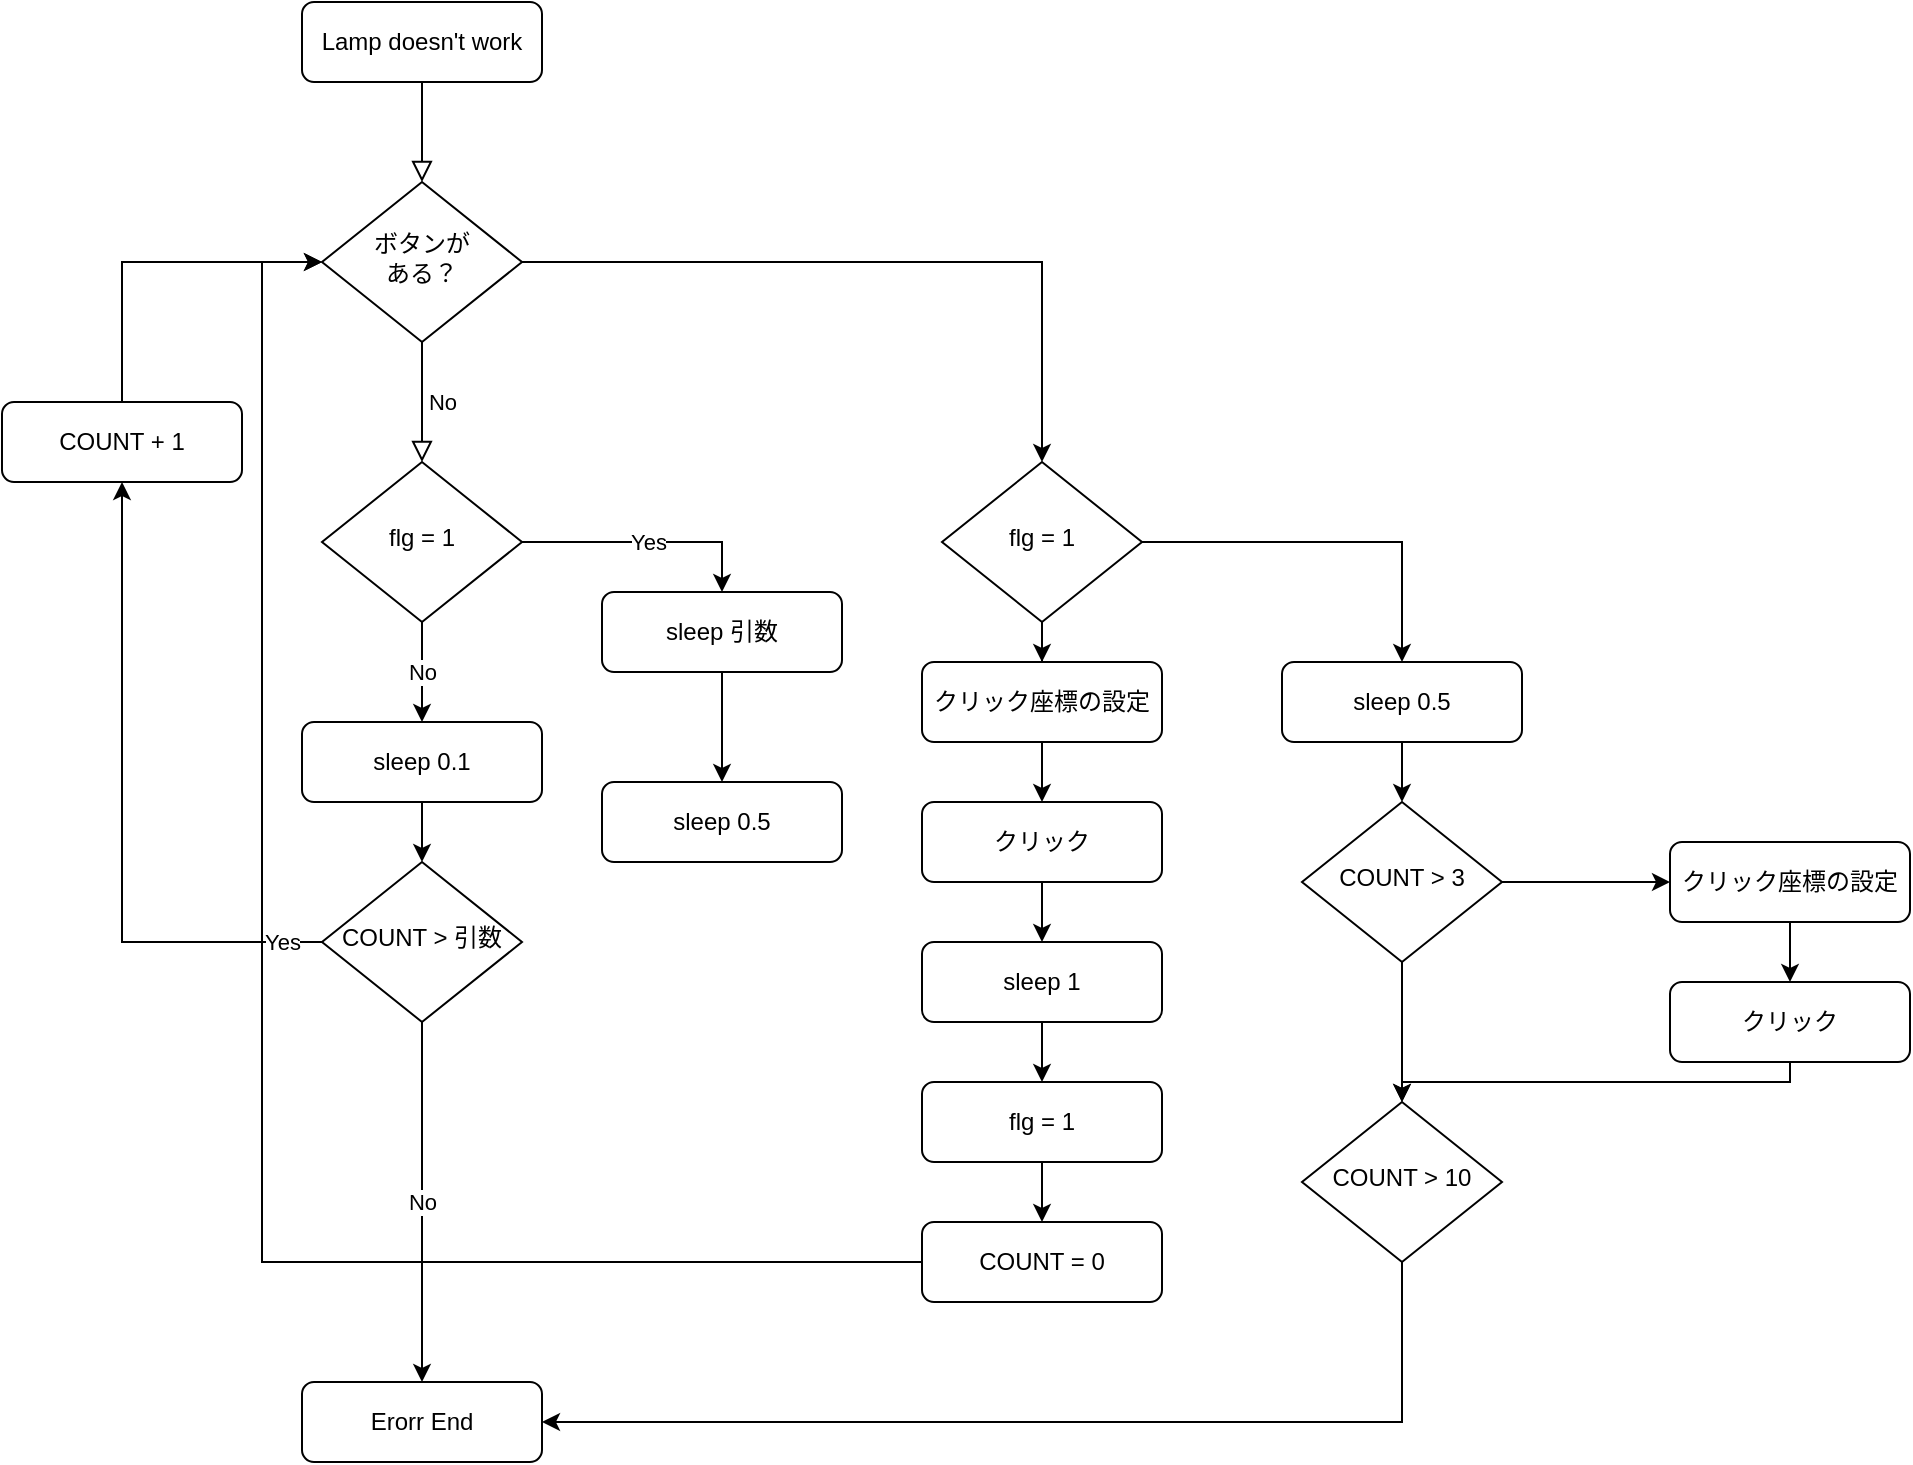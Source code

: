 <mxfile version="13.4.0" type="device"><diagram id="C5RBs43oDa-KdzZeNtuy" name="Page-1"><mxGraphModel dx="847" dy="522" grid="1" gridSize="10" guides="1" tooltips="1" connect="1" arrows="1" fold="1" page="1" pageScale="1" pageWidth="827" pageHeight="1169" math="0" shadow="0"><root><mxCell id="WIyWlLk6GJQsqaUBKTNV-0"/><mxCell id="WIyWlLk6GJQsqaUBKTNV-1" parent="WIyWlLk6GJQsqaUBKTNV-0"/><mxCell id="WIyWlLk6GJQsqaUBKTNV-2" value="" style="rounded=0;html=1;jettySize=auto;orthogonalLoop=1;fontSize=11;endArrow=block;endFill=0;endSize=8;strokeWidth=1;shadow=0;labelBackgroundColor=none;edgeStyle=orthogonalEdgeStyle;" parent="WIyWlLk6GJQsqaUBKTNV-1" source="WIyWlLk6GJQsqaUBKTNV-3" target="WIyWlLk6GJQsqaUBKTNV-6" edge="1"><mxGeometry relative="1" as="geometry"/></mxCell><mxCell id="WIyWlLk6GJQsqaUBKTNV-3" value="Lamp doesn't work" style="rounded=1;whiteSpace=wrap;html=1;fontSize=12;glass=0;strokeWidth=1;shadow=0;" parent="WIyWlLk6GJQsqaUBKTNV-1" vertex="1"><mxGeometry x="160" y="80" width="120" height="40" as="geometry"/></mxCell><mxCell id="WIyWlLk6GJQsqaUBKTNV-5" value="No" style="edgeStyle=orthogonalEdgeStyle;rounded=0;html=1;jettySize=auto;orthogonalLoop=1;fontSize=11;endArrow=block;endFill=0;endSize=8;strokeWidth=1;shadow=0;labelBackgroundColor=none;" parent="WIyWlLk6GJQsqaUBKTNV-1" source="WIyWlLk6GJQsqaUBKTNV-6" target="dVmF1jXKlR4_g9oIiMJk-40" edge="1"><mxGeometry y="10" relative="1" as="geometry"><mxPoint as="offset"/></mxGeometry></mxCell><mxCell id="dVmF1jXKlR4_g9oIiMJk-50" value="" style="edgeStyle=orthogonalEdgeStyle;rounded=0;orthogonalLoop=1;jettySize=auto;html=1;" edge="1" parent="WIyWlLk6GJQsqaUBKTNV-1" source="WIyWlLk6GJQsqaUBKTNV-6" target="dVmF1jXKlR4_g9oIiMJk-49"><mxGeometry relative="1" as="geometry"/></mxCell><mxCell id="WIyWlLk6GJQsqaUBKTNV-6" value="&lt;div&gt;ボタンが&lt;/div&gt;&lt;div&gt;ある？&lt;br&gt;&lt;/div&gt;" style="rhombus;whiteSpace=wrap;html=1;shadow=0;fontFamily=Helvetica;fontSize=12;align=center;strokeWidth=1;spacing=6;spacingTop=-4;" parent="WIyWlLk6GJQsqaUBKTNV-1" vertex="1"><mxGeometry x="170" y="170" width="100" height="80" as="geometry"/></mxCell><mxCell id="dVmF1jXKlR4_g9oIiMJk-51" style="edgeStyle=orthogonalEdgeStyle;rounded=0;orthogonalLoop=1;jettySize=auto;html=1;entryX=0.5;entryY=0;entryDx=0;entryDy=0;" edge="1" parent="WIyWlLk6GJQsqaUBKTNV-1" source="dVmF1jXKlR4_g9oIiMJk-49" target="WIyWlLk6GJQsqaUBKTNV-12"><mxGeometry relative="1" as="geometry"/></mxCell><mxCell id="dVmF1jXKlR4_g9oIiMJk-53" value="" style="edgeStyle=orthogonalEdgeStyle;rounded=0;orthogonalLoop=1;jettySize=auto;html=1;entryX=0.5;entryY=0;entryDx=0;entryDy=0;" edge="1" parent="WIyWlLk6GJQsqaUBKTNV-1" source="dVmF1jXKlR4_g9oIiMJk-49" target="dVmF1jXKlR4_g9oIiMJk-54"><mxGeometry relative="1" as="geometry"><mxPoint x="660" y="210" as="targetPoint"/></mxGeometry></mxCell><mxCell id="dVmF1jXKlR4_g9oIiMJk-49" value="flg = 1" style="rhombus;whiteSpace=wrap;html=1;shadow=0;fontFamily=Helvetica;fontSize=12;align=center;strokeWidth=1;spacing=6;spacingTop=-4;" vertex="1" parent="WIyWlLk6GJQsqaUBKTNV-1"><mxGeometry x="480" y="310" width="100" height="80" as="geometry"/></mxCell><mxCell id="dVmF1jXKlR4_g9oIiMJk-14" style="edgeStyle=orthogonalEdgeStyle;rounded=0;orthogonalLoop=1;jettySize=auto;html=1;" edge="1" parent="WIyWlLk6GJQsqaUBKTNV-1" source="WIyWlLk6GJQsqaUBKTNV-7" target="dVmF1jXKlR4_g9oIiMJk-13"><mxGeometry relative="1" as="geometry"/></mxCell><mxCell id="WIyWlLk6GJQsqaUBKTNV-7" value="sleep 0.1" style="rounded=1;whiteSpace=wrap;html=1;fontSize=12;glass=0;strokeWidth=1;shadow=0;" parent="WIyWlLk6GJQsqaUBKTNV-1" vertex="1"><mxGeometry x="160" y="440" width="120" height="40" as="geometry"/></mxCell><mxCell id="dVmF1jXKlR4_g9oIiMJk-2" style="edgeStyle=orthogonalEdgeStyle;rounded=0;orthogonalLoop=1;jettySize=auto;html=1;entryX=0.5;entryY=0;entryDx=0;entryDy=0;" edge="1" parent="WIyWlLk6GJQsqaUBKTNV-1" source="WIyWlLk6GJQsqaUBKTNV-12" target="dVmF1jXKlR4_g9oIiMJk-1"><mxGeometry relative="1" as="geometry"/></mxCell><mxCell id="WIyWlLk6GJQsqaUBKTNV-12" value="クリック座標の設定" style="rounded=1;whiteSpace=wrap;html=1;fontSize=12;glass=0;strokeWidth=1;shadow=0;" parent="WIyWlLk6GJQsqaUBKTNV-1" vertex="1"><mxGeometry x="470" y="410" width="120" height="40" as="geometry"/></mxCell><mxCell id="dVmF1jXKlR4_g9oIiMJk-4" style="edgeStyle=orthogonalEdgeStyle;rounded=0;orthogonalLoop=1;jettySize=auto;html=1;entryX=0.5;entryY=0;entryDx=0;entryDy=0;" edge="1" parent="WIyWlLk6GJQsqaUBKTNV-1" source="dVmF1jXKlR4_g9oIiMJk-1" target="dVmF1jXKlR4_g9oIiMJk-6"><mxGeometry relative="1" as="geometry"/></mxCell><mxCell id="dVmF1jXKlR4_g9oIiMJk-1" value="クリック" style="rounded=1;whiteSpace=wrap;html=1;fontSize=12;glass=0;strokeWidth=1;shadow=0;" vertex="1" parent="WIyWlLk6GJQsqaUBKTNV-1"><mxGeometry x="470" y="480" width="120" height="40" as="geometry"/></mxCell><mxCell id="dVmF1jXKlR4_g9oIiMJk-38" style="edgeStyle=orthogonalEdgeStyle;rounded=0;orthogonalLoop=1;jettySize=auto;html=1;entryX=0.5;entryY=0;entryDx=0;entryDy=0;" edge="1" parent="WIyWlLk6GJQsqaUBKTNV-1" source="dVmF1jXKlR4_g9oIiMJk-6" target="dVmF1jXKlR4_g9oIiMJk-37"><mxGeometry relative="1" as="geometry"/></mxCell><mxCell id="dVmF1jXKlR4_g9oIiMJk-6" value="sleep 1" style="rounded=1;whiteSpace=wrap;html=1;fontSize=12;glass=0;strokeWidth=1;shadow=0;" vertex="1" parent="WIyWlLk6GJQsqaUBKTNV-1"><mxGeometry x="470" y="550" width="120" height="40" as="geometry"/></mxCell><mxCell id="dVmF1jXKlR4_g9oIiMJk-19" value="No" style="edgeStyle=orthogonalEdgeStyle;rounded=0;orthogonalLoop=1;jettySize=auto;html=1;" edge="1" parent="WIyWlLk6GJQsqaUBKTNV-1" source="dVmF1jXKlR4_g9oIiMJk-13" target="dVmF1jXKlR4_g9oIiMJk-18"><mxGeometry relative="1" as="geometry"/></mxCell><mxCell id="dVmF1jXKlR4_g9oIiMJk-13" value="COUNT &amp;gt; 引数" style="rhombus;whiteSpace=wrap;html=1;shadow=0;fontFamily=Helvetica;fontSize=12;align=center;strokeWidth=1;spacing=6;spacingTop=-4;" vertex="1" parent="WIyWlLk6GJQsqaUBKTNV-1"><mxGeometry x="170" y="510" width="100" height="80" as="geometry"/></mxCell><mxCell id="dVmF1jXKlR4_g9oIiMJk-17" style="edgeStyle=orthogonalEdgeStyle;rounded=0;orthogonalLoop=1;jettySize=auto;html=1;entryX=0;entryY=0.5;entryDx=0;entryDy=0;" edge="1" parent="WIyWlLk6GJQsqaUBKTNV-1" source="dVmF1jXKlR4_g9oIiMJk-15" target="WIyWlLk6GJQsqaUBKTNV-6"><mxGeometry relative="1" as="geometry"><Array as="points"><mxPoint x="70" y="210"/></Array></mxGeometry></mxCell><mxCell id="dVmF1jXKlR4_g9oIiMJk-15" value="COUNT + 1" style="rounded=1;whiteSpace=wrap;html=1;fontSize=12;glass=0;strokeWidth=1;shadow=0;" vertex="1" parent="WIyWlLk6GJQsqaUBKTNV-1"><mxGeometry x="10" y="280" width="120" height="40" as="geometry"/></mxCell><mxCell id="dVmF1jXKlR4_g9oIiMJk-18" value="Erorr End" style="rounded=1;whiteSpace=wrap;html=1;fontSize=12;glass=0;strokeWidth=1;shadow=0;" vertex="1" parent="WIyWlLk6GJQsqaUBKTNV-1"><mxGeometry x="160" y="770" width="120" height="40" as="geometry"/></mxCell><mxCell id="dVmF1jXKlR4_g9oIiMJk-68" style="edgeStyle=orthogonalEdgeStyle;rounded=0;orthogonalLoop=1;jettySize=auto;html=1;entryX=0;entryY=0.5;entryDx=0;entryDy=0;exitX=0;exitY=0.5;exitDx=0;exitDy=0;" edge="1" parent="WIyWlLk6GJQsqaUBKTNV-1" source="dVmF1jXKlR4_g9oIiMJk-69" target="WIyWlLk6GJQsqaUBKTNV-6"><mxGeometry relative="1" as="geometry"><Array as="points"><mxPoint x="140" y="710"/><mxPoint x="140" y="210"/></Array></mxGeometry></mxCell><mxCell id="dVmF1jXKlR4_g9oIiMJk-70" style="edgeStyle=orthogonalEdgeStyle;rounded=0;orthogonalLoop=1;jettySize=auto;html=1;entryX=0.5;entryY=0;entryDx=0;entryDy=0;" edge="1" parent="WIyWlLk6GJQsqaUBKTNV-1" source="dVmF1jXKlR4_g9oIiMJk-37" target="dVmF1jXKlR4_g9oIiMJk-69"><mxGeometry relative="1" as="geometry"/></mxCell><mxCell id="dVmF1jXKlR4_g9oIiMJk-37" value="flg = 1" style="rounded=1;whiteSpace=wrap;html=1;fontSize=12;glass=0;strokeWidth=1;shadow=0;" vertex="1" parent="WIyWlLk6GJQsqaUBKTNV-1"><mxGeometry x="470" y="620" width="120" height="40" as="geometry"/></mxCell><mxCell id="dVmF1jXKlR4_g9oIiMJk-41" value="No" style="edgeStyle=orthogonalEdgeStyle;rounded=0;orthogonalLoop=1;jettySize=auto;html=1;entryX=0.5;entryY=0;entryDx=0;entryDy=0;" edge="1" parent="WIyWlLk6GJQsqaUBKTNV-1" source="dVmF1jXKlR4_g9oIiMJk-40" target="WIyWlLk6GJQsqaUBKTNV-7"><mxGeometry relative="1" as="geometry"/></mxCell><mxCell id="dVmF1jXKlR4_g9oIiMJk-45" value="Yes" style="edgeStyle=orthogonalEdgeStyle;rounded=0;orthogonalLoop=1;jettySize=auto;html=1;entryX=0.5;entryY=0;entryDx=0;entryDy=0;" edge="1" parent="WIyWlLk6GJQsqaUBKTNV-1" source="dVmF1jXKlR4_g9oIiMJk-40" target="dVmF1jXKlR4_g9oIiMJk-46"><mxGeometry relative="1" as="geometry"><mxPoint x="350" y="350" as="targetPoint"/></mxGeometry></mxCell><mxCell id="dVmF1jXKlR4_g9oIiMJk-40" value="flg = 1" style="rhombus;whiteSpace=wrap;html=1;shadow=0;fontFamily=Helvetica;fontSize=12;align=center;strokeWidth=1;spacing=6;spacingTop=-4;" vertex="1" parent="WIyWlLk6GJQsqaUBKTNV-1"><mxGeometry x="170" y="310" width="100" height="80" as="geometry"/></mxCell><mxCell id="dVmF1jXKlR4_g9oIiMJk-16" value="Yes" style="edgeStyle=orthogonalEdgeStyle;rounded=0;orthogonalLoop=1;jettySize=auto;html=1;entryX=0.5;entryY=1;entryDx=0;entryDy=0;" edge="1" parent="WIyWlLk6GJQsqaUBKTNV-1" source="dVmF1jXKlR4_g9oIiMJk-13" target="dVmF1jXKlR4_g9oIiMJk-15"><mxGeometry x="-0.879" relative="1" as="geometry"><mxPoint as="offset"/></mxGeometry></mxCell><mxCell id="dVmF1jXKlR4_g9oIiMJk-48" style="edgeStyle=orthogonalEdgeStyle;rounded=0;orthogonalLoop=1;jettySize=auto;html=1;entryX=0.5;entryY=0;entryDx=0;entryDy=0;" edge="1" parent="WIyWlLk6GJQsqaUBKTNV-1" source="dVmF1jXKlR4_g9oIiMJk-46" target="dVmF1jXKlR4_g9oIiMJk-47"><mxGeometry relative="1" as="geometry"/></mxCell><mxCell id="dVmF1jXKlR4_g9oIiMJk-46" value="sleep 引数" style="rounded=1;whiteSpace=wrap;html=1;fontSize=12;glass=0;strokeWidth=1;shadow=0;" vertex="1" parent="WIyWlLk6GJQsqaUBKTNV-1"><mxGeometry x="310" y="375" width="120" height="40" as="geometry"/></mxCell><mxCell id="dVmF1jXKlR4_g9oIiMJk-47" value="sleep 0.5" style="rounded=1;whiteSpace=wrap;html=1;fontSize=12;glass=0;strokeWidth=1;shadow=0;" vertex="1" parent="WIyWlLk6GJQsqaUBKTNV-1"><mxGeometry x="310" y="470" width="120" height="40" as="geometry"/></mxCell><mxCell id="dVmF1jXKlR4_g9oIiMJk-59" style="edgeStyle=orthogonalEdgeStyle;rounded=0;orthogonalLoop=1;jettySize=auto;html=1;entryX=0.5;entryY=0;entryDx=0;entryDy=0;" edge="1" parent="WIyWlLk6GJQsqaUBKTNV-1" source="dVmF1jXKlR4_g9oIiMJk-54" target="dVmF1jXKlR4_g9oIiMJk-57"><mxGeometry relative="1" as="geometry"/></mxCell><mxCell id="dVmF1jXKlR4_g9oIiMJk-54" value="sleep 0.5" style="rounded=1;whiteSpace=wrap;html=1;fontSize=12;glass=0;strokeWidth=1;shadow=0;" vertex="1" parent="WIyWlLk6GJQsqaUBKTNV-1"><mxGeometry x="650" y="410" width="120" height="40" as="geometry"/></mxCell><mxCell id="dVmF1jXKlR4_g9oIiMJk-62" style="edgeStyle=orthogonalEdgeStyle;rounded=0;orthogonalLoop=1;jettySize=auto;html=1;entryX=0.5;entryY=0;entryDx=0;entryDy=0;" edge="1" parent="WIyWlLk6GJQsqaUBKTNV-1" source="dVmF1jXKlR4_g9oIiMJk-55" target="dVmF1jXKlR4_g9oIiMJk-56"><mxGeometry relative="1" as="geometry"/></mxCell><mxCell id="dVmF1jXKlR4_g9oIiMJk-55" value="クリック座標の設定" style="rounded=1;whiteSpace=wrap;html=1;fontSize=12;glass=0;strokeWidth=1;shadow=0;" vertex="1" parent="WIyWlLk6GJQsqaUBKTNV-1"><mxGeometry x="844" y="500" width="120" height="40" as="geometry"/></mxCell><mxCell id="dVmF1jXKlR4_g9oIiMJk-63" style="edgeStyle=orthogonalEdgeStyle;rounded=0;orthogonalLoop=1;jettySize=auto;html=1;entryX=0.5;entryY=0;entryDx=0;entryDy=0;" edge="1" parent="WIyWlLk6GJQsqaUBKTNV-1" source="dVmF1jXKlR4_g9oIiMJk-56" target="dVmF1jXKlR4_g9oIiMJk-58"><mxGeometry relative="1" as="geometry"><Array as="points"><mxPoint x="904" y="620"/><mxPoint x="710" y="620"/></Array></mxGeometry></mxCell><mxCell id="dVmF1jXKlR4_g9oIiMJk-56" value="クリック" style="rounded=1;whiteSpace=wrap;html=1;fontSize=12;glass=0;strokeWidth=1;shadow=0;" vertex="1" parent="WIyWlLk6GJQsqaUBKTNV-1"><mxGeometry x="844" y="570" width="120" height="40" as="geometry"/></mxCell><mxCell id="dVmF1jXKlR4_g9oIiMJk-60" style="edgeStyle=orthogonalEdgeStyle;rounded=0;orthogonalLoop=1;jettySize=auto;html=1;entryX=0.5;entryY=0;entryDx=0;entryDy=0;" edge="1" parent="WIyWlLk6GJQsqaUBKTNV-1" source="dVmF1jXKlR4_g9oIiMJk-57" target="dVmF1jXKlR4_g9oIiMJk-58"><mxGeometry relative="1" as="geometry"/></mxCell><mxCell id="dVmF1jXKlR4_g9oIiMJk-61" style="edgeStyle=orthogonalEdgeStyle;rounded=0;orthogonalLoop=1;jettySize=auto;html=1;entryX=0;entryY=0.5;entryDx=0;entryDy=0;" edge="1" parent="WIyWlLk6GJQsqaUBKTNV-1" source="dVmF1jXKlR4_g9oIiMJk-57" target="dVmF1jXKlR4_g9oIiMJk-55"><mxGeometry relative="1" as="geometry"><mxPoint x="840" y="420" as="targetPoint"/></mxGeometry></mxCell><mxCell id="dVmF1jXKlR4_g9oIiMJk-57" value="COUNT &amp;gt; 3" style="rhombus;whiteSpace=wrap;html=1;shadow=0;fontFamily=Helvetica;fontSize=12;align=center;strokeWidth=1;spacing=6;spacingTop=-4;" vertex="1" parent="WIyWlLk6GJQsqaUBKTNV-1"><mxGeometry x="660" y="480" width="100" height="80" as="geometry"/></mxCell><mxCell id="dVmF1jXKlR4_g9oIiMJk-66" style="edgeStyle=orthogonalEdgeStyle;rounded=0;orthogonalLoop=1;jettySize=auto;html=1;entryX=1;entryY=0.5;entryDx=0;entryDy=0;" edge="1" parent="WIyWlLk6GJQsqaUBKTNV-1" source="dVmF1jXKlR4_g9oIiMJk-58" target="dVmF1jXKlR4_g9oIiMJk-18"><mxGeometry relative="1" as="geometry"><Array as="points"><mxPoint x="710" y="670"/></Array></mxGeometry></mxCell><mxCell id="dVmF1jXKlR4_g9oIiMJk-58" value="COUNT &amp;gt; 10" style="rhombus;whiteSpace=wrap;html=1;shadow=0;fontFamily=Helvetica;fontSize=12;align=center;strokeWidth=1;spacing=6;spacingTop=-4;" vertex="1" parent="WIyWlLk6GJQsqaUBKTNV-1"><mxGeometry x="660" y="630" width="100" height="80" as="geometry"/></mxCell><mxCell id="dVmF1jXKlR4_g9oIiMJk-69" value="COUNT = 0" style="rounded=1;whiteSpace=wrap;html=1;fontSize=12;glass=0;strokeWidth=1;shadow=0;" vertex="1" parent="WIyWlLk6GJQsqaUBKTNV-1"><mxGeometry x="470" y="690" width="120" height="40" as="geometry"/></mxCell></root></mxGraphModel></diagram></mxfile>